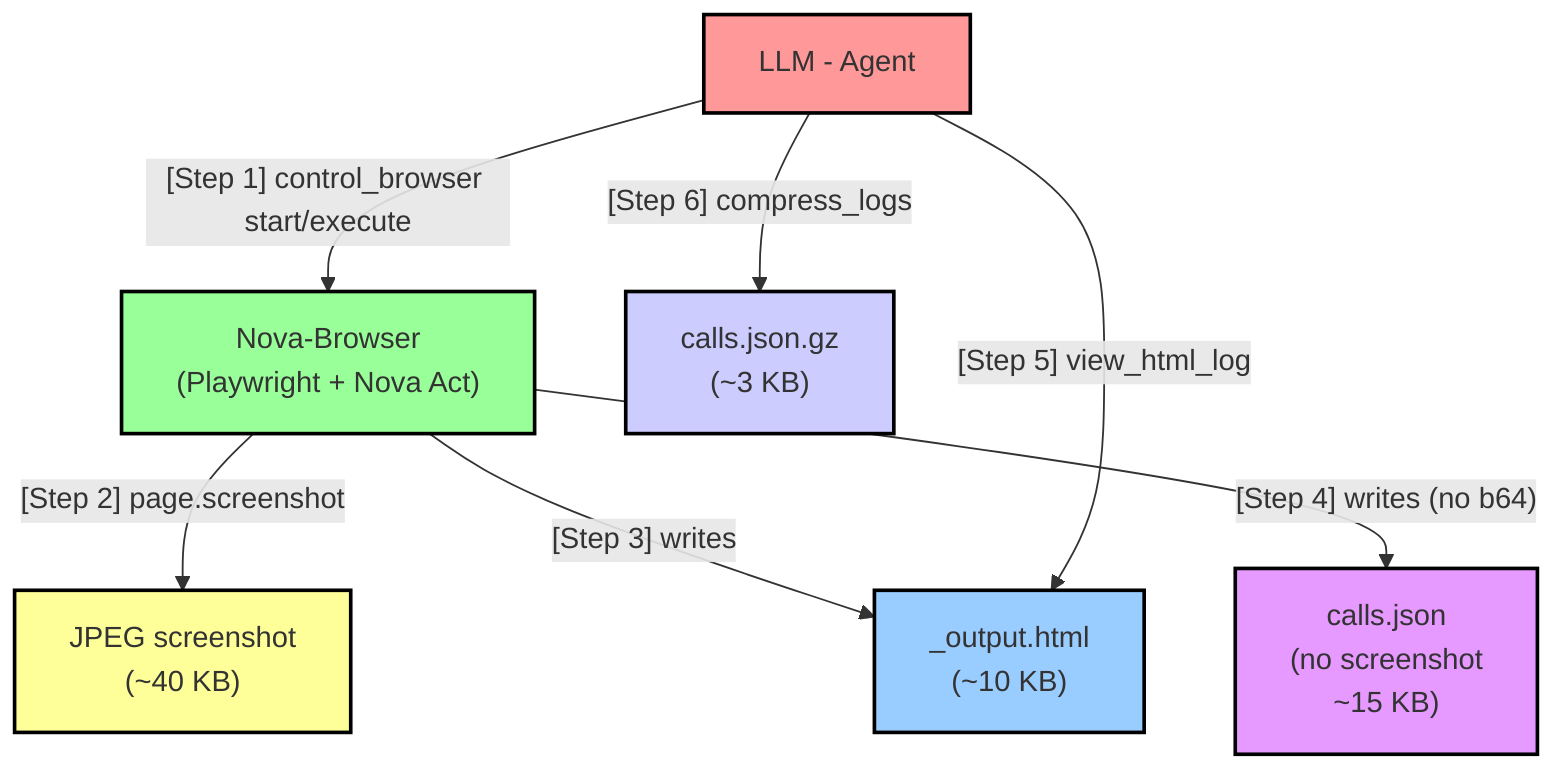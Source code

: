 flowchart TD
    %% Define node styles with stronger colors for dark mode visibility
    classDef agent fill:#ff9999,stroke:#000,stroke-width:2px
    classDef browser fill:#99ff99,stroke:#000,stroke-width:2px
    classDef screenshot fill:#ffff99,stroke:#000,stroke-width:2px
    classDef htmlLog fill:#99ccff,stroke:#000,stroke-width:2px
    classDef jsonLog fill:#e699ff,stroke:#000,stroke-width:2px
    classDef gzip fill:#ccccff,stroke:#000,stroke-width:2px

    Agent["LLM - Agent"]
    Browser["Nova-Browser<br>(Playwright + Nova Act)"]
    Screenshot["JPEG screenshot<br>(~40 KB)"]
    HTMLLog["_output.html<br>(~10 KB)"]
    JSONLog["calls.json<br>(no screenshot<br>~15 KB)"]
    GZip["calls.json.gz<br>(~3 KB)"]

    %% Use single connections but with more neutral text labels that don't trigger markdown parsing
    Agent-->|"[Step 1] control_browser start/execute"|Browser
    Browser-->|"[Step 2] page.screenshot"|Screenshot
    Browser-->|"[Step 3] writes"|HTMLLog
    Browser-->|"[Step 4] writes (no b64)"|JSONLog
    Agent-->|"[Step 5] view_html_log"|HTMLLog
    Agent-->|"[Step 6] compress_logs"|GZip

    %% Apply class styles to nodes
    class Agent agent
    class Browser browser
    class Screenshot screenshot
    class HTMLLog htmlLog
    class JSONLog jsonLog
    class GZip gzip